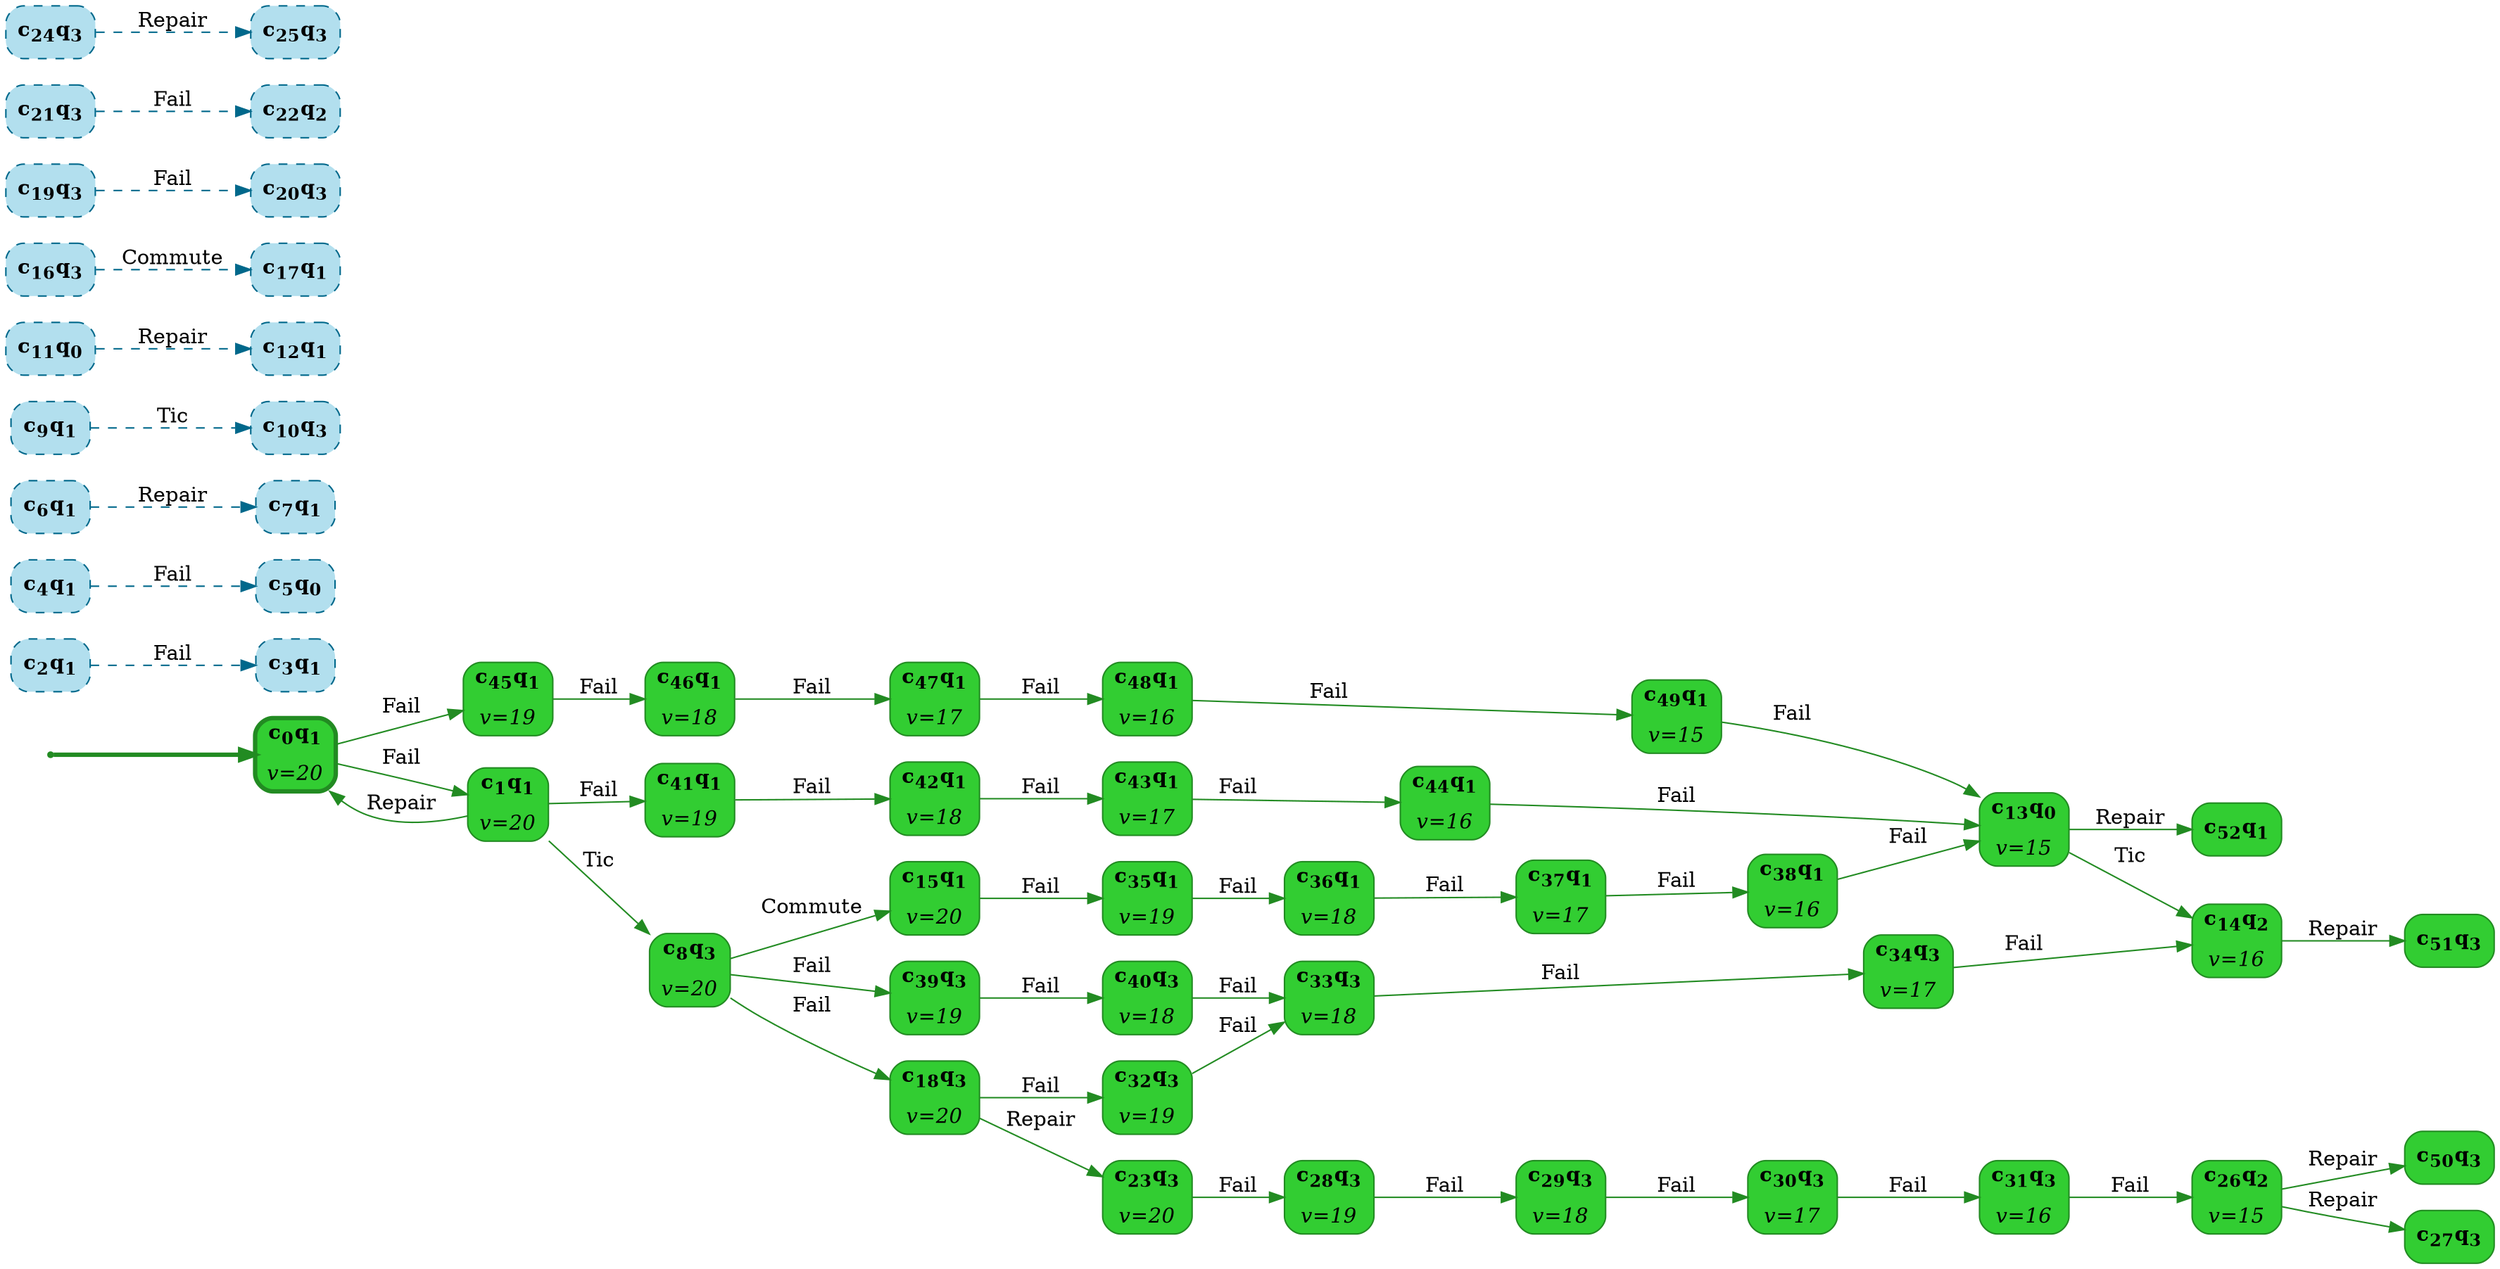 digraph g {

	rankdir="LR"

	__invisible__[shape="point", color="forestgreen"]
	c0q1[label=<<b>c<sub>0</sub>q<sub>1</sub></b><br/><br/><i>v=20</i>>, shape="box", style="rounded, filled", fillcolor="limegreen", color="forestgreen", penwidth=3] // Initial
	c1q1[label=<<b>c<sub>1</sub>q<sub>1</sub></b><br/><br/><i>v=20</i>>, shape="box", style="rounded, filled", fillcolor="limegreen", color="forestgreen"]
	c8q3[label=<<b>c<sub>8</sub>q<sub>3</sub></b><br/><br/><i>v=20</i>>, shape="box", style="rounded, filled", fillcolor="limegreen", color="forestgreen"]
	c15q1[label=<<b>c<sub>15</sub>q<sub>1</sub></b><br/><br/><i>v=20</i>>, shape="box", style="rounded, filled", fillcolor="limegreen", color="forestgreen"]
	c35q1[label=<<b>c<sub>35</sub>q<sub>1</sub></b><br/><br/><i>v=19</i>>, shape="box", style="rounded, filled", fillcolor="limegreen", color="forestgreen"]
	c36q1[label=<<b>c<sub>36</sub>q<sub>1</sub></b><br/><br/><i>v=18</i>>, shape="box", style="rounded, filled", fillcolor="limegreen", color="forestgreen"]
	c37q1[label=<<b>c<sub>37</sub>q<sub>1</sub></b><br/><br/><i>v=17</i>>, shape="box", style="rounded, filled", fillcolor="limegreen", color="forestgreen"]
	c38q1[label=<<b>c<sub>38</sub>q<sub>1</sub></b><br/><br/><i>v=16</i>>, shape="box", style="rounded, filled", fillcolor="limegreen", color="forestgreen"]
	c13q0[label=<<b>c<sub>13</sub>q<sub>0</sub></b><br/><br/><i>v=15</i>>, shape="box", style="rounded, filled", fillcolor="limegreen", color="forestgreen"]
	c14q2[label=<<b>c<sub>14</sub>q<sub>2</sub></b><br/><br/><i>v=16</i>>, shape="box", style="rounded, filled", fillcolor="limegreen", color="forestgreen"]
	c51q3[label=<<b>c<sub>51</sub>q<sub>3</sub></b>>, shape="box", style="rounded, filled", fillcolor="limegreen", color="forestgreen"]
	c52q1[label=<<b>c<sub>52</sub>q<sub>1</sub></b>>, shape="box", style="rounded, filled", fillcolor="limegreen", color="forestgreen"]
	c18q3[label=<<b>c<sub>18</sub>q<sub>3</sub></b><br/><br/><i>v=20</i>>, shape="box", style="rounded, filled", fillcolor="limegreen", color="forestgreen"]
	c23q3[label=<<b>c<sub>23</sub>q<sub>3</sub></b><br/><br/><i>v=20</i>>, shape="box", style="rounded, filled", fillcolor="limegreen", color="forestgreen"]
	c28q3[label=<<b>c<sub>28</sub>q<sub>3</sub></b><br/><br/><i>v=19</i>>, shape="box", style="rounded, filled", fillcolor="limegreen", color="forestgreen"]
	c29q3[label=<<b>c<sub>29</sub>q<sub>3</sub></b><br/><br/><i>v=18</i>>, shape="box", style="rounded, filled", fillcolor="limegreen", color="forestgreen"]
	c30q3[label=<<b>c<sub>30</sub>q<sub>3</sub></b><br/><br/><i>v=17</i>>, shape="box", style="rounded, filled", fillcolor="limegreen", color="forestgreen"]
	c31q3[label=<<b>c<sub>31</sub>q<sub>3</sub></b><br/><br/><i>v=16</i>>, shape="box", style="rounded, filled", fillcolor="limegreen", color="forestgreen"]
	c26q2[label=<<b>c<sub>26</sub>q<sub>2</sub></b><br/><br/><i>v=15</i>>, shape="box", style="rounded, filled", fillcolor="limegreen", color="forestgreen"]
	c27q3[label=<<b>c<sub>27</sub>q<sub>3</sub></b>>, shape="box", style="rounded, filled", fillcolor="limegreen", color="forestgreen"]
	c50q3[label=<<b>c<sub>50</sub>q<sub>3</sub></b>>, shape="box", style="rounded, filled", fillcolor="limegreen", color="forestgreen"]
	c32q3[label=<<b>c<sub>32</sub>q<sub>3</sub></b><br/><br/><i>v=19</i>>, shape="box", style="rounded, filled", fillcolor="limegreen", color="forestgreen"]
	c33q3[label=<<b>c<sub>33</sub>q<sub>3</sub></b><br/><br/><i>v=18</i>>, shape="box", style="rounded, filled", fillcolor="limegreen", color="forestgreen"]
	c34q3[label=<<b>c<sub>34</sub>q<sub>3</sub></b><br/><br/><i>v=17</i>>, shape="box", style="rounded, filled", fillcolor="limegreen", color="forestgreen"]
	c39q3[label=<<b>c<sub>39</sub>q<sub>3</sub></b><br/><br/><i>v=19</i>>, shape="box", style="rounded, filled", fillcolor="limegreen", color="forestgreen"]
	c40q3[label=<<b>c<sub>40</sub>q<sub>3</sub></b><br/><br/><i>v=18</i>>, shape="box", style="rounded, filled", fillcolor="limegreen", color="forestgreen"]
	c41q1[label=<<b>c<sub>41</sub>q<sub>1</sub></b><br/><br/><i>v=19</i>>, shape="box", style="rounded, filled", fillcolor="limegreen", color="forestgreen"]
	c42q1[label=<<b>c<sub>42</sub>q<sub>1</sub></b><br/><br/><i>v=18</i>>, shape="box", style="rounded, filled", fillcolor="limegreen", color="forestgreen"]
	c43q1[label=<<b>c<sub>43</sub>q<sub>1</sub></b><br/><br/><i>v=17</i>>, shape="box", style="rounded, filled", fillcolor="limegreen", color="forestgreen"]
	c44q1[label=<<b>c<sub>44</sub>q<sub>1</sub></b><br/><br/><i>v=16</i>>, shape="box", style="rounded, filled", fillcolor="limegreen", color="forestgreen"]
	c45q1[label=<<b>c<sub>45</sub>q<sub>1</sub></b><br/><br/><i>v=19</i>>, shape="box", style="rounded, filled", fillcolor="limegreen", color="forestgreen"]
	c46q1[label=<<b>c<sub>46</sub>q<sub>1</sub></b><br/><br/><i>v=18</i>>, shape="box", style="rounded, filled", fillcolor="limegreen", color="forestgreen"]
	c47q1[label=<<b>c<sub>47</sub>q<sub>1</sub></b><br/><br/><i>v=17</i>>, shape="box", style="rounded, filled", fillcolor="limegreen", color="forestgreen"]
	c48q1[label=<<b>c<sub>48</sub>q<sub>1</sub></b><br/><br/><i>v=16</i>>, shape="box", style="rounded, filled", fillcolor="limegreen", color="forestgreen"]
	c49q1[label=<<b>c<sub>49</sub>q<sub>1</sub></b><br/><br/><i>v=15</i>>, shape="box", style="rounded, filled", fillcolor="limegreen", color="forestgreen"]
	c2q1[label=<<b>c<sub>2</sub>q<sub>1</sub></b>>, shape="box", style="rounded, filled, dashed", fillcolor="lightblue2", color="deepskyblue4"]
	c3q1[label=<<b>c<sub>3</sub>q<sub>1</sub></b>>, shape="box", style="rounded, filled, dashed", fillcolor="lightblue2", color="deepskyblue4"]
	c4q1[label=<<b>c<sub>4</sub>q<sub>1</sub></b>>, shape="box", style="rounded, filled, dashed", fillcolor="lightblue2", color="deepskyblue4"]
	c5q0[label=<<b>c<sub>5</sub>q<sub>0</sub></b>>, shape="box", style="rounded, filled, dashed", fillcolor="lightblue2", color="deepskyblue4"]
	c6q1[label=<<b>c<sub>6</sub>q<sub>1</sub></b>>, shape="box", style="rounded, filled, dashed", fillcolor="lightblue2", color="deepskyblue4"]
	c7q1[label=<<b>c<sub>7</sub>q<sub>1</sub></b>>, shape="box", style="rounded, filled, dashed", fillcolor="lightblue2", color="deepskyblue4"]
	c9q1[label=<<b>c<sub>9</sub>q<sub>1</sub></b>>, shape="box", style="rounded, filled, dashed", fillcolor="lightblue2", color="deepskyblue4"]
	c10q3[label=<<b>c<sub>10</sub>q<sub>3</sub></b>>, shape="box", style="rounded, filled, dashed", fillcolor="lightblue2", color="deepskyblue4"]
	c11q0[label=<<b>c<sub>11</sub>q<sub>0</sub></b>>, shape="box", style="rounded, filled, dashed", fillcolor="lightblue2", color="deepskyblue4"]
	c12q1[label=<<b>c<sub>12</sub>q<sub>1</sub></b>>, shape="box", style="rounded, filled, dashed", fillcolor="lightblue2", color="deepskyblue4"]
	c16q3[label=<<b>c<sub>16</sub>q<sub>3</sub></b>>, shape="box", style="rounded, filled, dashed", fillcolor="lightblue2", color="deepskyblue4"]
	c17q1[label=<<b>c<sub>17</sub>q<sub>1</sub></b>>, shape="box", style="rounded, filled, dashed", fillcolor="lightblue2", color="deepskyblue4"]
	c19q3[label=<<b>c<sub>19</sub>q<sub>3</sub></b>>, shape="box", style="rounded, filled, dashed", fillcolor="lightblue2", color="deepskyblue4"]
	c20q3[label=<<b>c<sub>20</sub>q<sub>3</sub></b>>, shape="box", style="rounded, filled, dashed", fillcolor="lightblue2", color="deepskyblue4"]
	c21q3[label=<<b>c<sub>21</sub>q<sub>3</sub></b>>, shape="box", style="rounded, filled, dashed", fillcolor="lightblue2", color="deepskyblue4"]
	c22q2[label=<<b>c<sub>22</sub>q<sub>2</sub></b>>, shape="box", style="rounded, filled, dashed", fillcolor="lightblue2", color="deepskyblue4"]
	c24q3[label=<<b>c<sub>24</sub>q<sub>3</sub></b>>, shape="box", style="rounded, filled, dashed", fillcolor="lightblue2", color="deepskyblue4"]
	c25q3[label=<<b>c<sub>25</sub>q<sub>3</sub></b>>, shape="box", style="rounded, filled, dashed", fillcolor="lightblue2", color="deepskyblue4"]

	__invisible__ -> c0q1[penwidth=3, color="forestgreen"]
	c0q1 -> c1q1[label=<Fail>, color="forestgreen"]
	c1q1 -> c0q1[label=<Repair>, color="forestgreen"]
	c1q1 -> c8q3[label=<Tic>, color="forestgreen"]
	c8q3 -> c15q1[label=<Commute>, color="forestgreen"]
	c15q1 -> c35q1[label=<Fail>, color="forestgreen"]
	c35q1 -> c36q1[label=<Fail>, color="forestgreen"]
	c36q1 -> c37q1[label=<Fail>, color="forestgreen"]
	c37q1 -> c38q1[label=<Fail>, color="forestgreen"]
	c38q1 -> c13q0[label=<Fail>, color="forestgreen"]
	c13q0 -> c14q2[label=<Tic>, color="forestgreen"]
	c14q2 -> c51q3[label=<Repair>, color="forestgreen"]
	c13q0 -> c52q1[label=<Repair>, color="forestgreen"]
	c8q3 -> c18q3[label=<Fail>, color="forestgreen"]
	c18q3 -> c23q3[label=<Repair>, color="forestgreen"]
	c23q3 -> c28q3[label=<Fail>, color="forestgreen"]
	c28q3 -> c29q3[label=<Fail>, color="forestgreen"]
	c29q3 -> c30q3[label=<Fail>, color="forestgreen"]
	c30q3 -> c31q3[label=<Fail>, color="forestgreen"]
	c31q3 -> c26q2[label=<Fail>, color="forestgreen"]
	c26q2 -> c27q3[label=<Repair>, color="forestgreen"]
	c26q2 -> c50q3[label=<Repair>, color="forestgreen"]
	c18q3 -> c32q3[label=<Fail>, color="forestgreen"]
	c32q3 -> c33q3[label=<Fail>, color="forestgreen"]
	c33q3 -> c34q3[label=<Fail>, color="forestgreen"]
	c34q3 -> c14q2[label=<Fail>, color="forestgreen"]
	c8q3 -> c39q3[label=<Fail>, color="forestgreen"]
	c39q3 -> c40q3[label=<Fail>, color="forestgreen"]
	c40q3 -> c33q3[label=<Fail>, color="forestgreen"]
	c1q1 -> c41q1[label=<Fail>, color="forestgreen"]
	c41q1 -> c42q1[label=<Fail>, color="forestgreen"]
	c42q1 -> c43q1[label=<Fail>, color="forestgreen"]
	c43q1 -> c44q1[label=<Fail>, color="forestgreen"]
	c44q1 -> c13q0[label=<Fail>, color="forestgreen"]
	c0q1 -> c45q1[label=<Fail>, color="forestgreen"]
	c45q1 -> c46q1[label=<Fail>, color="forestgreen"]
	c46q1 -> c47q1[label=<Fail>, color="forestgreen"]
	c47q1 -> c48q1[label=<Fail>, color="forestgreen"]
	c48q1 -> c49q1[label=<Fail>, color="forestgreen"]
	c49q1 -> c13q0[label=<Fail>, color="forestgreen"]
	c2q1 -> c3q1[label=<Fail>, color="deepskyblue4", style="dashed"]
	c4q1 -> c5q0[label=<Fail>, color="deepskyblue4", style="dashed"]
	c6q1 -> c7q1[label=<Repair>, color="deepskyblue4", style="dashed"]
	c9q1 -> c10q3[label=<Tic>, color="deepskyblue4", style="dashed"]
	c11q0 -> c12q1[label=<Repair>, color="deepskyblue4", style="dashed"]
	c16q3 -> c17q1[label=<Commute>, color="deepskyblue4", style="dashed"]
	c19q3 -> c20q3[label=<Fail>, color="deepskyblue4", style="dashed"]
	c21q3 -> c22q2[label=<Fail>, color="deepskyblue4", style="dashed"]
	c24q3 -> c25q3[label=<Repair>, color="deepskyblue4", style="dashed"]

}
